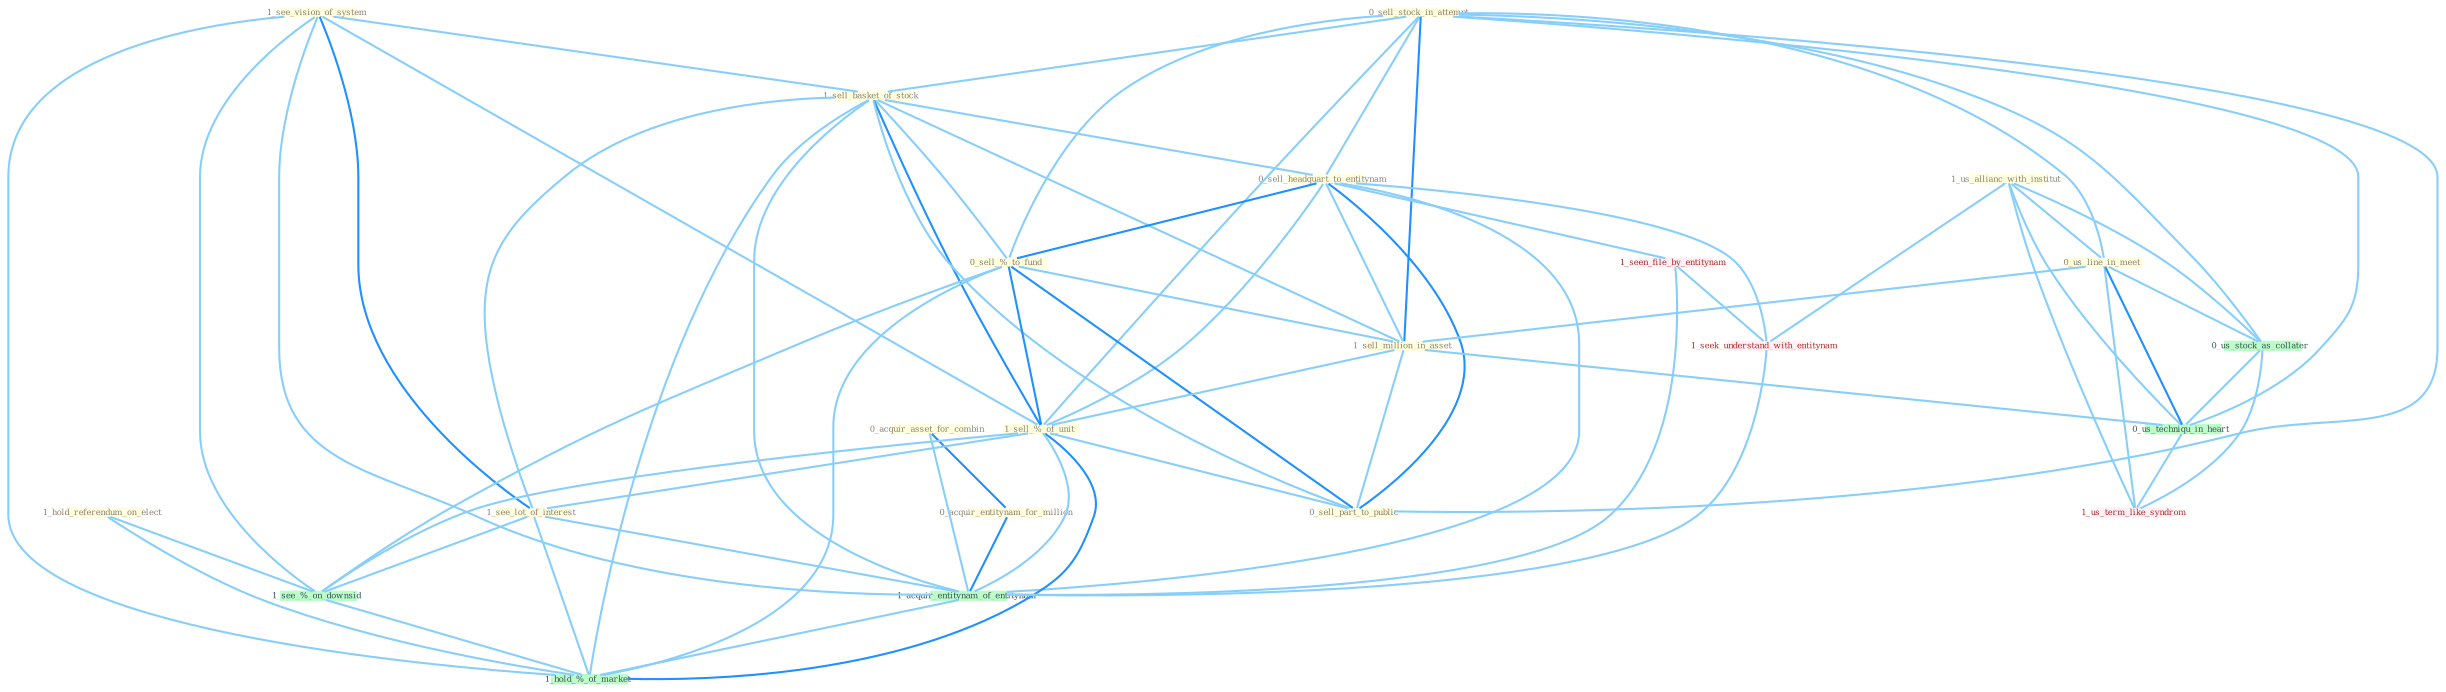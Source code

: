 Graph G{ 
    node
    [shape=polygon,style=filled,width=.5,height=.06,color="#BDFCC9",fixedsize=true,fontsize=4,
    fontcolor="#2f4f4f"];
    {node
    [color="#ffffe0", fontcolor="#8b7d6b"] "1_us_allianc_with_institut " "1_hold_referendum_on_elect " "0_acquir_asset_for_combin " "1_see_vision_of_system " "0_sell_stock_in_attempt " "1_sell_basket_of_stock " "0_sell_headquart_to_entitynam " "0_sell_%_to_fund " "0_us_line_in_meet " "1_sell_million_in_asset " "1_sell_%_of_unit " "0_acquir_entitynam_for_million " "0_sell_part_to_public " "1_see_lot_of_interest "}
{node [color="#fff0f5", fontcolor="#b22222"] "1_seen_file_by_entitynam " "1_seek_understand_with_entitynam " "1_us_term_like_syndrom "}
edge [color="#B0E2FF"];

	"1_us_allianc_with_institut " -- "0_us_line_in_meet " [w="1", color="#87cefa" ];
	"1_us_allianc_with_institut " -- "0_us_stock_as_collater " [w="1", color="#87cefa" ];
	"1_us_allianc_with_institut " -- "1_seek_understand_with_entitynam " [w="1", color="#87cefa" ];
	"1_us_allianc_with_institut " -- "0_us_techniqu_in_heart " [w="1", color="#87cefa" ];
	"1_us_allianc_with_institut " -- "1_us_term_like_syndrom " [w="1", color="#87cefa" ];
	"1_hold_referendum_on_elect " -- "1_see_%_on_downsid " [w="1", color="#87cefa" ];
	"1_hold_referendum_on_elect " -- "1_hold_%_of_market " [w="1", color="#87cefa" ];
	"0_acquir_asset_for_combin " -- "0_acquir_entitynam_for_million " [w="2", color="#1e90ff" , len=0.8];
	"0_acquir_asset_for_combin " -- "1_acquir_entitynam_of_entitynam " [w="1", color="#87cefa" ];
	"1_see_vision_of_system " -- "1_sell_basket_of_stock " [w="1", color="#87cefa" ];
	"1_see_vision_of_system " -- "1_sell_%_of_unit " [w="1", color="#87cefa" ];
	"1_see_vision_of_system " -- "1_see_lot_of_interest " [w="2", color="#1e90ff" , len=0.8];
	"1_see_vision_of_system " -- "1_acquir_entitynam_of_entitynam " [w="1", color="#87cefa" ];
	"1_see_vision_of_system " -- "1_see_%_on_downsid " [w="1", color="#87cefa" ];
	"1_see_vision_of_system " -- "1_hold_%_of_market " [w="1", color="#87cefa" ];
	"0_sell_stock_in_attempt " -- "1_sell_basket_of_stock " [w="1", color="#87cefa" ];
	"0_sell_stock_in_attempt " -- "0_sell_headquart_to_entitynam " [w="1", color="#87cefa" ];
	"0_sell_stock_in_attempt " -- "0_sell_%_to_fund " [w="1", color="#87cefa" ];
	"0_sell_stock_in_attempt " -- "0_us_line_in_meet " [w="1", color="#87cefa" ];
	"0_sell_stock_in_attempt " -- "1_sell_million_in_asset " [w="2", color="#1e90ff" , len=0.8];
	"0_sell_stock_in_attempt " -- "1_sell_%_of_unit " [w="1", color="#87cefa" ];
	"0_sell_stock_in_attempt " -- "0_sell_part_to_public " [w="1", color="#87cefa" ];
	"0_sell_stock_in_attempt " -- "0_us_stock_as_collater " [w="1", color="#87cefa" ];
	"0_sell_stock_in_attempt " -- "0_us_techniqu_in_heart " [w="1", color="#87cefa" ];
	"1_sell_basket_of_stock " -- "0_sell_headquart_to_entitynam " [w="1", color="#87cefa" ];
	"1_sell_basket_of_stock " -- "0_sell_%_to_fund " [w="1", color="#87cefa" ];
	"1_sell_basket_of_stock " -- "1_sell_million_in_asset " [w="1", color="#87cefa" ];
	"1_sell_basket_of_stock " -- "1_sell_%_of_unit " [w="2", color="#1e90ff" , len=0.8];
	"1_sell_basket_of_stock " -- "0_sell_part_to_public " [w="1", color="#87cefa" ];
	"1_sell_basket_of_stock " -- "1_see_lot_of_interest " [w="1", color="#87cefa" ];
	"1_sell_basket_of_stock " -- "1_acquir_entitynam_of_entitynam " [w="1", color="#87cefa" ];
	"1_sell_basket_of_stock " -- "1_hold_%_of_market " [w="1", color="#87cefa" ];
	"0_sell_headquart_to_entitynam " -- "0_sell_%_to_fund " [w="2", color="#1e90ff" , len=0.8];
	"0_sell_headquart_to_entitynam " -- "1_sell_million_in_asset " [w="1", color="#87cefa" ];
	"0_sell_headquart_to_entitynam " -- "1_sell_%_of_unit " [w="1", color="#87cefa" ];
	"0_sell_headquart_to_entitynam " -- "0_sell_part_to_public " [w="2", color="#1e90ff" , len=0.8];
	"0_sell_headquart_to_entitynam " -- "1_seen_file_by_entitynam " [w="1", color="#87cefa" ];
	"0_sell_headquart_to_entitynam " -- "1_seek_understand_with_entitynam " [w="1", color="#87cefa" ];
	"0_sell_headquart_to_entitynam " -- "1_acquir_entitynam_of_entitynam " [w="1", color="#87cefa" ];
	"0_sell_%_to_fund " -- "1_sell_million_in_asset " [w="1", color="#87cefa" ];
	"0_sell_%_to_fund " -- "1_sell_%_of_unit " [w="2", color="#1e90ff" , len=0.8];
	"0_sell_%_to_fund " -- "0_sell_part_to_public " [w="2", color="#1e90ff" , len=0.8];
	"0_sell_%_to_fund " -- "1_see_%_on_downsid " [w="1", color="#87cefa" ];
	"0_sell_%_to_fund " -- "1_hold_%_of_market " [w="1", color="#87cefa" ];
	"0_us_line_in_meet " -- "1_sell_million_in_asset " [w="1", color="#87cefa" ];
	"0_us_line_in_meet " -- "0_us_stock_as_collater " [w="1", color="#87cefa" ];
	"0_us_line_in_meet " -- "0_us_techniqu_in_heart " [w="2", color="#1e90ff" , len=0.8];
	"0_us_line_in_meet " -- "1_us_term_like_syndrom " [w="1", color="#87cefa" ];
	"1_sell_million_in_asset " -- "1_sell_%_of_unit " [w="1", color="#87cefa" ];
	"1_sell_million_in_asset " -- "0_sell_part_to_public " [w="1", color="#87cefa" ];
	"1_sell_million_in_asset " -- "0_us_techniqu_in_heart " [w="1", color="#87cefa" ];
	"1_sell_%_of_unit " -- "0_sell_part_to_public " [w="1", color="#87cefa" ];
	"1_sell_%_of_unit " -- "1_see_lot_of_interest " [w="1", color="#87cefa" ];
	"1_sell_%_of_unit " -- "1_acquir_entitynam_of_entitynam " [w="1", color="#87cefa" ];
	"1_sell_%_of_unit " -- "1_see_%_on_downsid " [w="1", color="#87cefa" ];
	"1_sell_%_of_unit " -- "1_hold_%_of_market " [w="2", color="#1e90ff" , len=0.8];
	"0_acquir_entitynam_for_million " -- "1_acquir_entitynam_of_entitynam " [w="2", color="#1e90ff" , len=0.8];
	"1_see_lot_of_interest " -- "1_acquir_entitynam_of_entitynam " [w="1", color="#87cefa" ];
	"1_see_lot_of_interest " -- "1_see_%_on_downsid " [w="1", color="#87cefa" ];
	"1_see_lot_of_interest " -- "1_hold_%_of_market " [w="1", color="#87cefa" ];
	"1_seen_file_by_entitynam " -- "1_seek_understand_with_entitynam " [w="1", color="#87cefa" ];
	"1_seen_file_by_entitynam " -- "1_acquir_entitynam_of_entitynam " [w="1", color="#87cefa" ];
	"0_us_stock_as_collater " -- "0_us_techniqu_in_heart " [w="1", color="#87cefa" ];
	"0_us_stock_as_collater " -- "1_us_term_like_syndrom " [w="1", color="#87cefa" ];
	"1_seek_understand_with_entitynam " -- "1_acquir_entitynam_of_entitynam " [w="1", color="#87cefa" ];
	"1_acquir_entitynam_of_entitynam " -- "1_hold_%_of_market " [w="1", color="#87cefa" ];
	"0_us_techniqu_in_heart " -- "1_us_term_like_syndrom " [w="1", color="#87cefa" ];
	"1_see_%_on_downsid " -- "1_hold_%_of_market " [w="1", color="#87cefa" ];
}